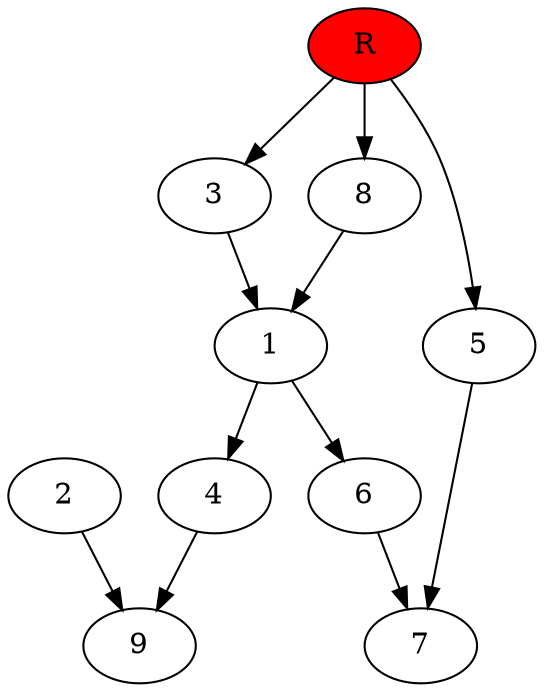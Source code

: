 digraph prb21512 {
	1
	2
	3
	4
	5
	6
	7
	8
	R [fillcolor="#ff0000" style=filled]
	1 -> 4
	1 -> 6
	2 -> 9
	3 -> 1
	4 -> 9
	5 -> 7
	6 -> 7
	8 -> 1
	R -> 3
	R -> 5
	R -> 8
}
